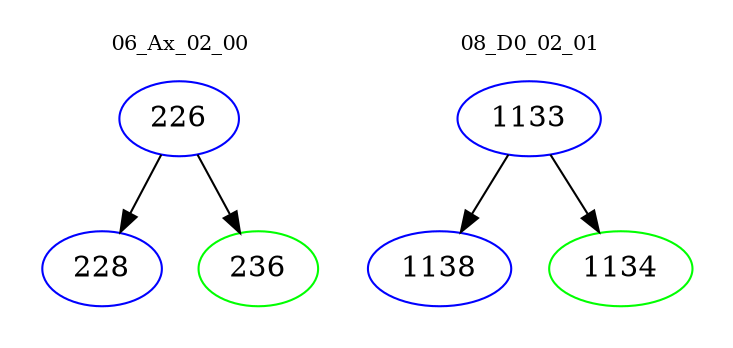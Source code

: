 digraph{
subgraph cluster_0 {
color = white
label = "06_Ax_02_00";
fontsize=10;
T0_226 [label="226", color="blue"]
T0_226 -> T0_228 [color="black"]
T0_228 [label="228", color="blue"]
T0_226 -> T0_236 [color="black"]
T0_236 [label="236", color="green"]
}
subgraph cluster_1 {
color = white
label = "08_D0_02_01";
fontsize=10;
T1_1133 [label="1133", color="blue"]
T1_1133 -> T1_1138 [color="black"]
T1_1138 [label="1138", color="blue"]
T1_1133 -> T1_1134 [color="black"]
T1_1134 [label="1134", color="green"]
}
}
